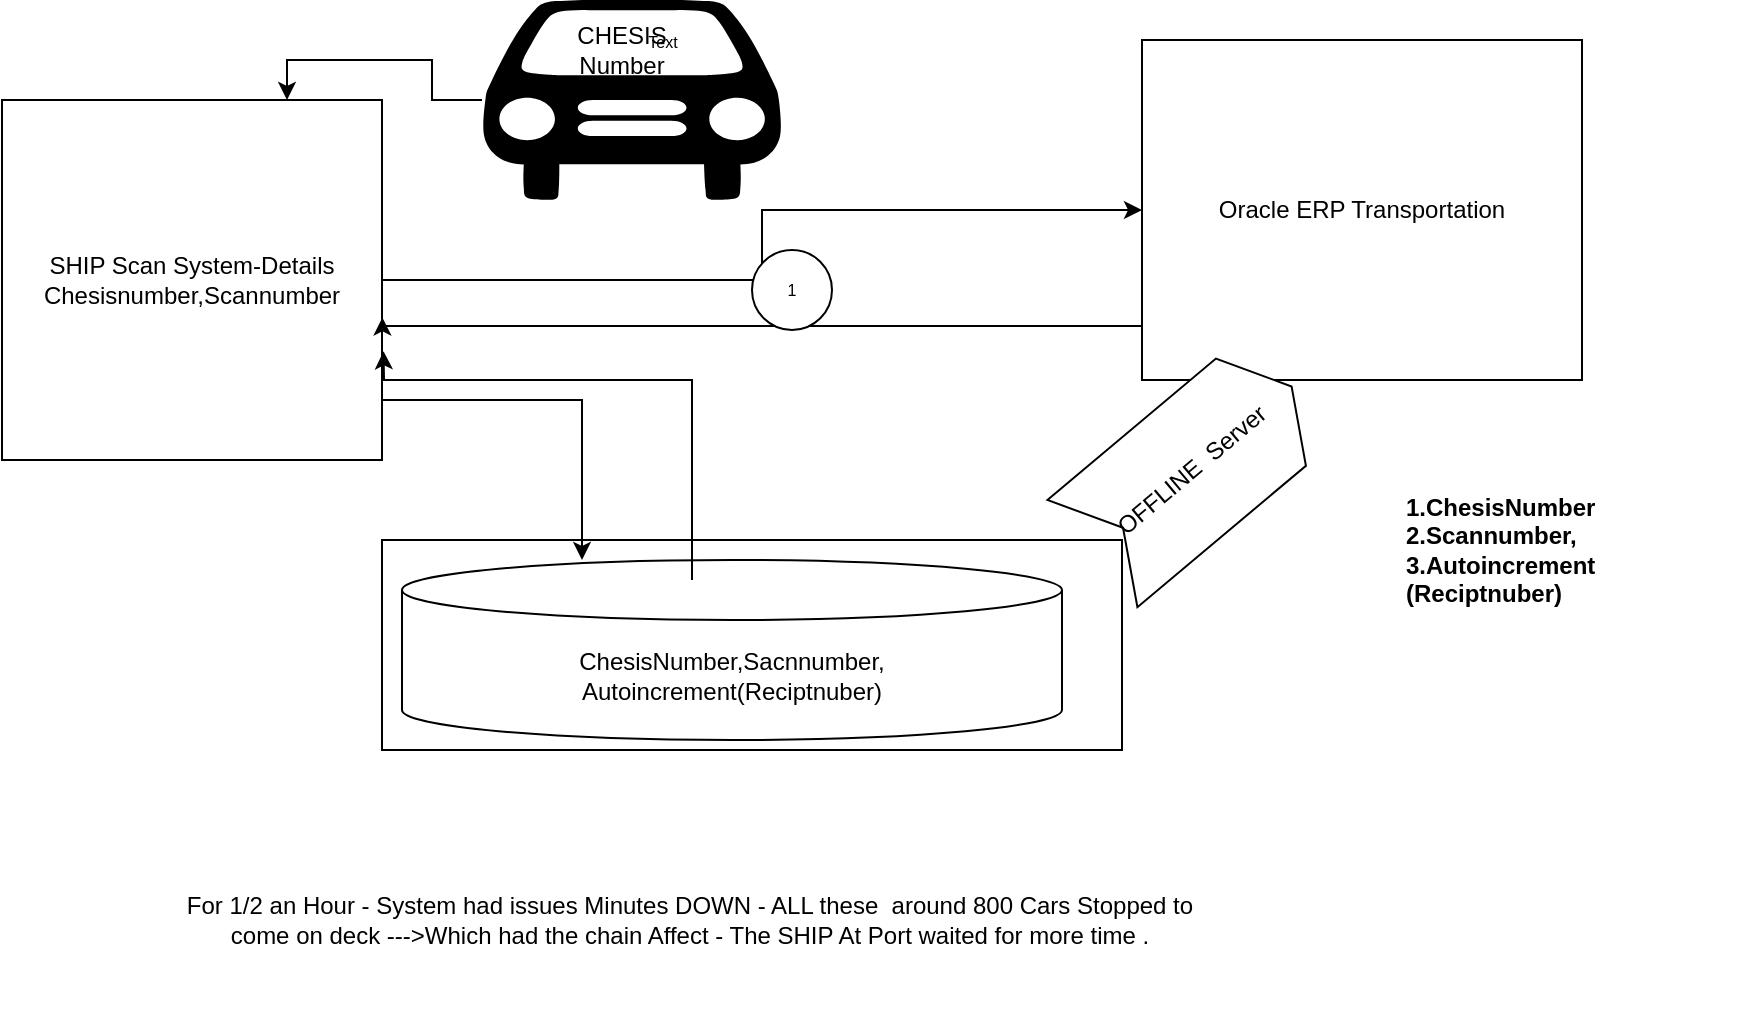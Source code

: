 <mxfile version="16.1.0" type="github"><diagram id="E0pzhCUIHwseowSASEyO" name="Page-1"><mxGraphModel dx="1871" dy="485" grid="1" gridSize="10" guides="1" tooltips="1" connect="1" arrows="1" fold="1" page="1" pageScale="1" pageWidth="850" pageHeight="1100" math="0" shadow="0"><root><mxCell id="0"/><mxCell id="1" parent="0"/><mxCell id="zqPpIXEJBiCknqTv95Lh-17" value="" style="rounded=0;whiteSpace=wrap;html=1;fontSize=8;" vertex="1" parent="1"><mxGeometry x="180" y="280" width="370" height="105" as="geometry"/></mxCell><mxCell id="zqPpIXEJBiCknqTv95Lh-3" style="edgeStyle=orthogonalEdgeStyle;rounded=0;orthogonalLoop=1;jettySize=auto;html=1;" edge="1" parent="1" source="zqPpIXEJBiCknqTv95Lh-1" target="zqPpIXEJBiCknqTv95Lh-2"><mxGeometry relative="1" as="geometry"/></mxCell><mxCell id="zqPpIXEJBiCknqTv95Lh-21" style="edgeStyle=orthogonalEdgeStyle;rounded=0;orthogonalLoop=1;jettySize=auto;html=1;fontSize=8;" edge="1" parent="1" source="zqPpIXEJBiCknqTv95Lh-1" target="zqPpIXEJBiCknqTv95Lh-5"><mxGeometry relative="1" as="geometry"><mxPoint x="250" y="250" as="targetPoint"/><Array as="points"><mxPoint x="280" y="210"/></Array></mxGeometry></mxCell><mxCell id="zqPpIXEJBiCknqTv95Lh-1" value="&lt;div&gt;SHIP Scan System-Details&lt;/div&gt;&lt;div&gt;Chesisnumber,Scannumber&lt;br&gt;&lt;/div&gt;" style="rounded=0;whiteSpace=wrap;html=1;" vertex="1" parent="1"><mxGeometry x="-10" y="60" width="190" height="180" as="geometry"/></mxCell><mxCell id="zqPpIXEJBiCknqTv95Lh-19" style="edgeStyle=orthogonalEdgeStyle;rounded=0;orthogonalLoop=1;jettySize=auto;html=1;entryX=1.001;entryY=0.604;entryDx=0;entryDy=0;entryPerimeter=0;fontSize=8;" edge="1" parent="1" source="zqPpIXEJBiCknqTv95Lh-2" target="zqPpIXEJBiCknqTv95Lh-1"><mxGeometry relative="1" as="geometry"><Array as="points"><mxPoint x="520" y="173"/><mxPoint x="520" y="173"/></Array></mxGeometry></mxCell><mxCell id="zqPpIXEJBiCknqTv95Lh-2" value="Oracle ERP Transportation" style="rounded=0;whiteSpace=wrap;html=1;" vertex="1" parent="1"><mxGeometry x="560" y="30" width="220" height="170" as="geometry"/></mxCell><mxCell id="zqPpIXEJBiCknqTv95Lh-5" value="&lt;div&gt;ChesisNumber,Sacnnumber,&lt;/div&gt;&lt;div&gt;Autoincrement(Reciptnuber)&lt;/div&gt;" style="shape=cylinder3;whiteSpace=wrap;html=1;boundedLbl=1;backgroundOutline=1;size=15;" vertex="1" parent="1"><mxGeometry x="190" y="290" width="330" height="90" as="geometry"/></mxCell><mxCell id="zqPpIXEJBiCknqTv95Lh-9" style="edgeStyle=orthogonalEdgeStyle;rounded=0;orthogonalLoop=1;jettySize=auto;html=1;entryX=0.75;entryY=0;entryDx=0;entryDy=0;fontSize=8;" edge="1" parent="1" source="zqPpIXEJBiCknqTv95Lh-6" target="zqPpIXEJBiCknqTv95Lh-1"><mxGeometry relative="1" as="geometry"/></mxCell><mxCell id="zqPpIXEJBiCknqTv95Lh-6" value="" style="shape=mxgraph.signs.transportation.car_1;html=1;pointerEvents=1;fillColor=#000000;strokeColor=none;verticalLabelPosition=bottom;verticalAlign=top;align=center;" vertex="1" parent="1"><mxGeometry x="230" y="10" width="150" height="100" as="geometry"/></mxCell><mxCell id="zqPpIXEJBiCknqTv95Lh-7" value="CHESIS Number" style="text;html=1;strokeColor=none;fillColor=none;align=center;verticalAlign=middle;whiteSpace=wrap;rounded=0;" vertex="1" parent="1"><mxGeometry x="270" y="30" width="60" height="10" as="geometry"/></mxCell><mxCell id="zqPpIXEJBiCknqTv95Lh-8" value="&lt;font style=&quot;font-size: 8px&quot;&gt;Text&lt;/font&gt;" style="text;html=1;align=center;verticalAlign=middle;resizable=0;points=[];autosize=1;strokeColor=none;fillColor=none;" vertex="1" parent="1"><mxGeometry x="305" y="20" width="30" height="20" as="geometry"/></mxCell><mxCell id="zqPpIXEJBiCknqTv95Lh-18" value="1" style="ellipse;whiteSpace=wrap;html=1;aspect=fixed;fontSize=8;" vertex="1" parent="1"><mxGeometry x="365" y="135" width="40" height="40" as="geometry"/></mxCell><mxCell id="zqPpIXEJBiCknqTv95Lh-22" value="" style="endArrow=classic;html=1;rounded=0;fontSize=8;entryX=1.004;entryY=0.698;entryDx=0;entryDy=0;entryPerimeter=0;" edge="1" parent="1" target="zqPpIXEJBiCknqTv95Lh-1"><mxGeometry width="50" height="50" relative="1" as="geometry"><mxPoint x="335" y="300" as="sourcePoint"/><mxPoint x="385" y="250" as="targetPoint"/><Array as="points"><mxPoint x="335" y="200"/><mxPoint x="181" y="200"/></Array></mxGeometry></mxCell><mxCell id="zqPpIXEJBiCknqTv95Lh-23" value="&lt;font style=&quot;font-size: 12px&quot;&gt;OFFLINE&amp;nbsp; Server &lt;/font&gt;" style="shape=step;perimeter=stepPerimeter;whiteSpace=wrap;html=1;fixedSize=1;fontSize=8;rotation=-40;" vertex="1" parent="1"><mxGeometry x="520" y="210" width="130" height="70" as="geometry"/></mxCell><mxCell id="zqPpIXEJBiCknqTv95Lh-24" value="&lt;div&gt;&lt;b&gt;1.ChesisNumber&lt;/b&gt;&lt;/div&gt;&lt;div&gt;&lt;b&gt;2.Scannumber,&lt;/b&gt;&lt;/div&gt;&lt;div&gt;&lt;b&gt;3.Autoincrement&lt;/b&gt;&lt;/div&gt;&lt;div&gt;&lt;b&gt;(Reciptnuber)&lt;/b&gt;&lt;/div&gt;" style="text;strokeColor=none;fillColor=none;html=1;whiteSpace=wrap;verticalAlign=middle;overflow=hidden;fontSize=12;" vertex="1" parent="1"><mxGeometry x="690" y="240" width="171" height="90" as="geometry"/></mxCell><mxCell id="zqPpIXEJBiCknqTv95Lh-25" value="For 1/2 an Hour - System had issues Minutes DOWN - ALL these&amp;nbsp; around 800 Cars Stopped to come on deck ---&amp;gt;Which had the chain Affect - The SHIP At Port waited for more time . " style="text;html=1;strokeColor=none;fillColor=none;align=center;verticalAlign=middle;whiteSpace=wrap;rounded=0;fontSize=12;" vertex="1" parent="1"><mxGeometry x="70" y="420" width="527.5" height="100" as="geometry"/></mxCell></root></mxGraphModel></diagram></mxfile>